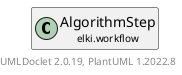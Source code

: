 @startuml
    remove .*\.(Instance|Par|Parameterizer|Factory)$
    set namespaceSeparator none
    hide empty fields
    hide empty methods

    class "<size:14>AlgorithmStep.Par\n<size:10>elki.workflow" as elki.workflow.AlgorithmStep.Par [[AlgorithmStep.Par.html]] {
        #time: boolean
        #algorithms: List<? extends Algorithm>
        {static} +TIME_ID: OptionID
        {static} +ALGORITHM_ID: OptionID
        +configure(Parameterization): void
        +make(): AlgorithmStep
    }

    interface "<size:14>Parameterizer\n<size:10>elki.utilities.optionhandling" as elki.utilities.optionhandling.Parameterizer [[../utilities/optionhandling/Parameterizer.html]] {
        {abstract} +make(): Object
    }
    class "<size:14>AlgorithmStep\n<size:10>elki.workflow" as elki.workflow.AlgorithmStep [[AlgorithmStep.html]]

    elki.utilities.optionhandling.Parameterizer <|.. elki.workflow.AlgorithmStep.Par
    elki.workflow.AlgorithmStep +-- elki.workflow.AlgorithmStep.Par

    center footer UMLDoclet 2.0.19, PlantUML 1.2022.8
@enduml
